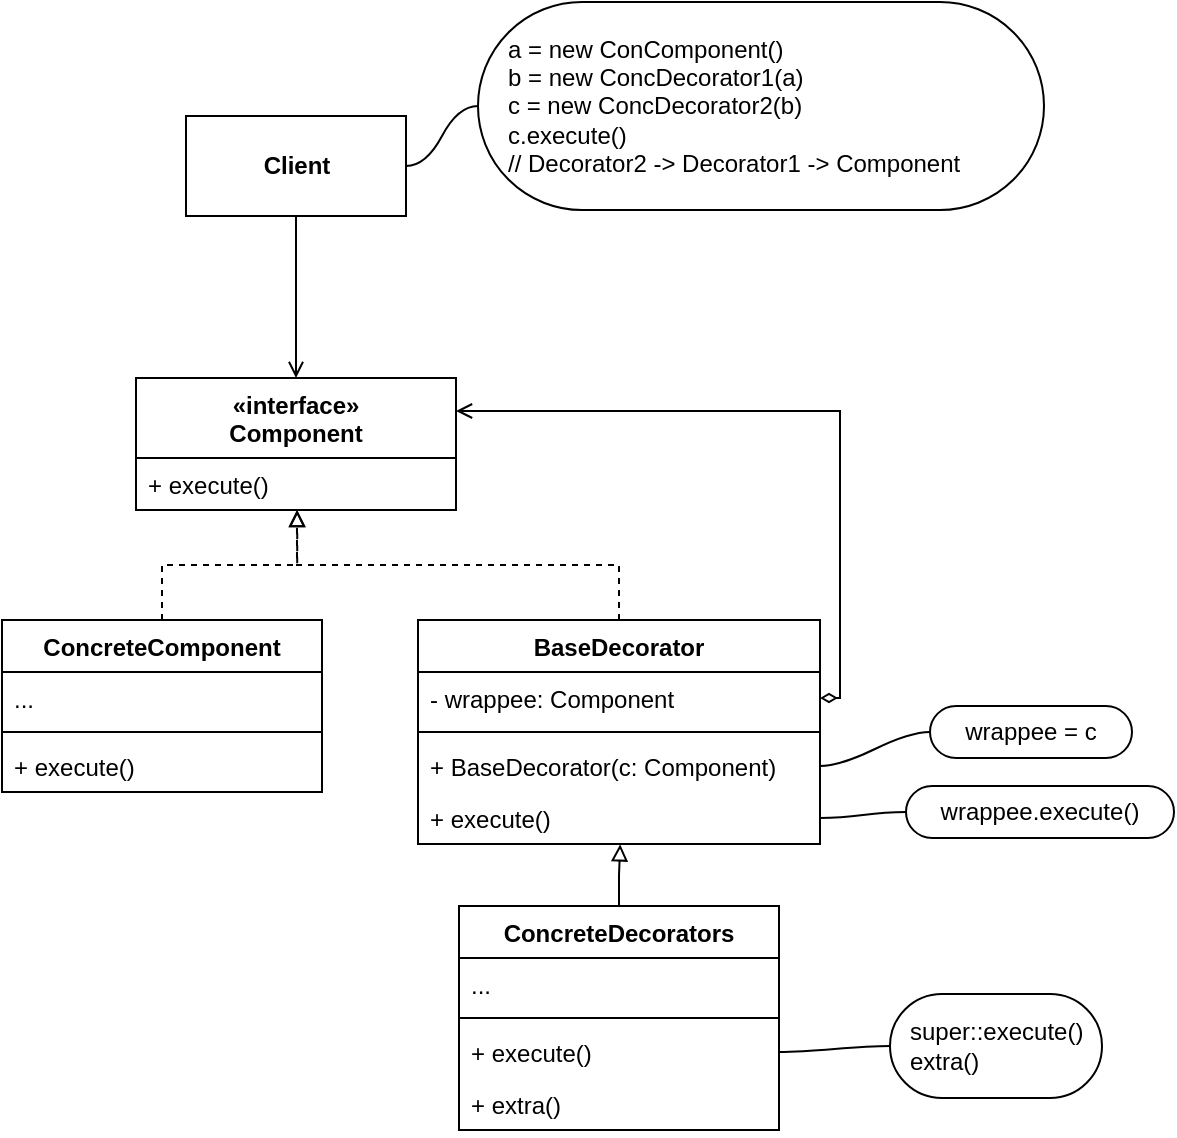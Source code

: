 <mxfile>
    <diagram id="Lh9r25SduS7LkeW2YWzv" name="Standard">
        <mxGraphModel dx="997" dy="782" grid="0" gridSize="10" guides="1" tooltips="1" connect="1" arrows="1" fold="1" page="1" pageScale="1" pageWidth="827" pageHeight="1169" math="0" shadow="0">
            <root>
                <mxCell id="0"/>
                <mxCell id="1" parent="0"/>
                <mxCell id="13" style="edgeStyle=none;html=1;exitX=0.5;exitY=1;exitDx=0;exitDy=0;entryX=0.5;entryY=0;entryDx=0;entryDy=0;endArrow=open;endFill=0;" parent="1" source="2" target="7" edge="1">
                    <mxGeometry relative="1" as="geometry"/>
                </mxCell>
                <mxCell id="2" value="Client" style="html=1;fontStyle=1" parent="1" vertex="1">
                    <mxGeometry x="213" y="94" width="110" height="50" as="geometry"/>
                </mxCell>
                <mxCell id="7" value="«interface»&#10;Component" style="swimlane;fontStyle=1;align=center;verticalAlign=top;childLayout=stackLayout;horizontal=1;startSize=40;horizontalStack=0;resizeParent=1;resizeParentMax=0;resizeLast=0;collapsible=1;marginBottom=0;" parent="1" vertex="1">
                    <mxGeometry x="188" y="225" width="160" height="66" as="geometry"/>
                </mxCell>
                <mxCell id="8" value="+ execute()" style="text;strokeColor=none;fillColor=none;align=left;verticalAlign=top;spacingLeft=4;spacingRight=4;overflow=hidden;rotatable=0;points=[[0,0.5],[1,0.5]];portConstraint=eastwest;" parent="7" vertex="1">
                    <mxGeometry y="40" width="160" height="26" as="geometry"/>
                </mxCell>
                <mxCell id="23" style="edgeStyle=orthogonalEdgeStyle;html=1;exitX=0.5;exitY=0;exitDx=0;exitDy=0;entryX=0.504;entryY=1.002;entryDx=0;entryDy=0;entryPerimeter=0;endArrow=block;endFill=0;rounded=0;dashed=1;" parent="1" source="14" target="8" edge="1">
                    <mxGeometry relative="1" as="geometry"/>
                </mxCell>
                <mxCell id="14" value="ConcreteComponent" style="swimlane;fontStyle=1;align=center;verticalAlign=top;childLayout=stackLayout;horizontal=1;startSize=26;horizontalStack=0;resizeParent=1;resizeParentMax=0;resizeLast=0;collapsible=1;marginBottom=0;" parent="1" vertex="1">
                    <mxGeometry x="121" y="346" width="160" height="86" as="geometry"/>
                </mxCell>
                <mxCell id="15" value="..." style="text;strokeColor=none;fillColor=none;align=left;verticalAlign=top;spacingLeft=4;spacingRight=4;overflow=hidden;rotatable=0;points=[[0,0.5],[1,0.5]];portConstraint=eastwest;" parent="14" vertex="1">
                    <mxGeometry y="26" width="160" height="26" as="geometry"/>
                </mxCell>
                <mxCell id="16" value="" style="line;strokeWidth=1;fillColor=none;align=left;verticalAlign=middle;spacingTop=-1;spacingLeft=3;spacingRight=3;rotatable=0;labelPosition=right;points=[];portConstraint=eastwest;" parent="14" vertex="1">
                    <mxGeometry y="52" width="160" height="8" as="geometry"/>
                </mxCell>
                <mxCell id="17" value="+ execute()" style="text;strokeColor=none;fillColor=none;align=left;verticalAlign=top;spacingLeft=4;spacingRight=4;overflow=hidden;rotatable=0;points=[[0,0.5],[1,0.5]];portConstraint=eastwest;" parent="14" vertex="1">
                    <mxGeometry y="60" width="160" height="26" as="geometry"/>
                </mxCell>
                <mxCell id="24" style="edgeStyle=orthogonalEdgeStyle;rounded=0;html=1;exitX=0.5;exitY=0;exitDx=0;exitDy=0;entryX=0.503;entryY=0.999;entryDx=0;entryDy=0;entryPerimeter=0;endArrow=block;endFill=0;dashed=1;" parent="1" source="18" target="8" edge="1">
                    <mxGeometry relative="1" as="geometry"/>
                </mxCell>
                <mxCell id="18" value="BaseDecorator" style="swimlane;fontStyle=1;align=center;verticalAlign=top;childLayout=stackLayout;horizontal=1;startSize=26;horizontalStack=0;resizeParent=1;resizeParentMax=0;resizeLast=0;collapsible=1;marginBottom=0;" parent="1" vertex="1">
                    <mxGeometry x="329" y="346" width="201" height="112" as="geometry"/>
                </mxCell>
                <mxCell id="19" value="- wrappee: Component" style="text;strokeColor=none;fillColor=none;align=left;verticalAlign=top;spacingLeft=4;spacingRight=4;overflow=hidden;rotatable=0;points=[[0,0.5],[1,0.5]];portConstraint=eastwest;" parent="18" vertex="1">
                    <mxGeometry y="26" width="201" height="26" as="geometry"/>
                </mxCell>
                <mxCell id="20" value="" style="line;strokeWidth=1;fillColor=none;align=left;verticalAlign=middle;spacingTop=-1;spacingLeft=3;spacingRight=3;rotatable=0;labelPosition=right;points=[];portConstraint=eastwest;" parent="18" vertex="1">
                    <mxGeometry y="52" width="201" height="8" as="geometry"/>
                </mxCell>
                <mxCell id="22" value="+ BaseDecorator(c: Component)" style="text;strokeColor=none;fillColor=none;align=left;verticalAlign=top;spacingLeft=4;spacingRight=4;overflow=hidden;rotatable=0;points=[[0,0.5],[1,0.5]];portConstraint=eastwest;" parent="18" vertex="1">
                    <mxGeometry y="60" width="201" height="26" as="geometry"/>
                </mxCell>
                <mxCell id="21" value="+ execute()" style="text;strokeColor=none;fillColor=none;align=left;verticalAlign=top;spacingLeft=4;spacingRight=4;overflow=hidden;rotatable=0;points=[[0,0.5],[1,0.5]];portConstraint=eastwest;" parent="18" vertex="1">
                    <mxGeometry y="86" width="201" height="26" as="geometry"/>
                </mxCell>
                <mxCell id="27" style="edgeStyle=orthogonalEdgeStyle;rounded=0;html=1;exitX=1;exitY=0.5;exitDx=0;exitDy=0;endArrow=open;endFill=0;entryX=1;entryY=0.25;entryDx=0;entryDy=0;startArrow=diamondThin;startFill=0;" parent="1" source="19" target="7" edge="1">
                    <mxGeometry relative="1" as="geometry">
                        <mxPoint x="607.2" y="385.2" as="targetPoint"/>
                    </mxGeometry>
                </mxCell>
                <mxCell id="28" value="a = new ConComponent()&lt;br&gt;b = new ConcDecorator1(a)&lt;br&gt;c = new ConcDecorator2(b)&lt;br&gt;c.execute()&lt;br&gt;// Decorator2 -&amp;gt; Decorator1 -&amp;gt; Component" style="whiteSpace=wrap;html=1;rounded=1;arcSize=50;align=left;verticalAlign=middle;strokeWidth=1;autosize=1;spacing=15;treeFolding=1;treeMoving=1;newEdgeStyle={&quot;edgeStyle&quot;:&quot;entityRelationEdgeStyle&quot;,&quot;startArrow&quot;:&quot;none&quot;,&quot;endArrow&quot;:&quot;none&quot;,&quot;segment&quot;:10,&quot;curved&quot;:1};" parent="1" vertex="1">
                    <mxGeometry x="359" y="37" width="283" height="104" as="geometry"/>
                </mxCell>
                <mxCell id="29" value="" style="edgeStyle=entityRelationEdgeStyle;startArrow=none;endArrow=none;segment=10;curved=1;rounded=0;exitX=1;exitY=0.5;exitDx=0;exitDy=0;" parent="1" source="2" target="28" edge="1">
                    <mxGeometry relative="1" as="geometry">
                        <mxPoint x="366" y="118" as="sourcePoint"/>
                    </mxGeometry>
                </mxCell>
                <mxCell id="30" value="wrappee = c" style="whiteSpace=wrap;html=1;rounded=1;arcSize=50;align=center;verticalAlign=middle;strokeWidth=1;autosize=1;spacing=4;treeFolding=1;treeMoving=1;newEdgeStyle={&quot;edgeStyle&quot;:&quot;entityRelationEdgeStyle&quot;,&quot;startArrow&quot;:&quot;none&quot;,&quot;endArrow&quot;:&quot;none&quot;,&quot;segment&quot;:10,&quot;curved&quot;:1};" parent="1" vertex="1">
                    <mxGeometry x="585" y="389" width="101" height="26" as="geometry"/>
                </mxCell>
                <mxCell id="31" value="" style="edgeStyle=entityRelationEdgeStyle;startArrow=none;endArrow=none;segment=10;curved=1;rounded=0;exitX=1;exitY=0.5;exitDx=0;exitDy=0;" parent="1" source="22" target="30" edge="1">
                    <mxGeometry relative="1" as="geometry">
                        <mxPoint x="559" y="429" as="sourcePoint"/>
                    </mxGeometry>
                </mxCell>
                <mxCell id="32" value="wrappee.execute()" style="whiteSpace=wrap;html=1;rounded=1;arcSize=50;align=center;verticalAlign=middle;strokeWidth=1;autosize=1;spacing=4;treeFolding=1;treeMoving=1;newEdgeStyle={&quot;edgeStyle&quot;:&quot;entityRelationEdgeStyle&quot;,&quot;startArrow&quot;:&quot;none&quot;,&quot;endArrow&quot;:&quot;none&quot;,&quot;segment&quot;:10,&quot;curved&quot;:1};" parent="1" vertex="1">
                    <mxGeometry x="573" y="429" width="134" height="26" as="geometry"/>
                </mxCell>
                <mxCell id="33" value="" style="edgeStyle=entityRelationEdgeStyle;startArrow=none;endArrow=none;segment=10;curved=1;rounded=0;exitX=1;exitY=0.5;exitDx=0;exitDy=0;" parent="1" source="21" target="32" edge="1">
                    <mxGeometry relative="1" as="geometry">
                        <mxPoint x="564" y="469" as="sourcePoint"/>
                    </mxGeometry>
                </mxCell>
                <mxCell id="39" style="edgeStyle=orthogonalEdgeStyle;rounded=0;html=1;exitX=0.5;exitY=0;exitDx=0;exitDy=0;entryX=0.503;entryY=1.007;entryDx=0;entryDy=0;entryPerimeter=0;startArrow=none;startFill=0;endArrow=block;endFill=0;" parent="1" source="34" target="21" edge="1">
                    <mxGeometry relative="1" as="geometry"/>
                </mxCell>
                <mxCell id="34" value="ConcreteDecorators" style="swimlane;fontStyle=1;align=center;verticalAlign=top;childLayout=stackLayout;horizontal=1;startSize=26;horizontalStack=0;resizeParent=1;resizeParentMax=0;resizeLast=0;collapsible=1;marginBottom=0;" parent="1" vertex="1">
                    <mxGeometry x="349.5" y="489" width="160" height="112" as="geometry"/>
                </mxCell>
                <mxCell id="35" value="..." style="text;strokeColor=none;fillColor=none;align=left;verticalAlign=top;spacingLeft=4;spacingRight=4;overflow=hidden;rotatable=0;points=[[0,0.5],[1,0.5]];portConstraint=eastwest;" parent="34" vertex="1">
                    <mxGeometry y="26" width="160" height="26" as="geometry"/>
                </mxCell>
                <mxCell id="36" value="" style="line;strokeWidth=1;fillColor=none;align=left;verticalAlign=middle;spacingTop=-1;spacingLeft=3;spacingRight=3;rotatable=0;labelPosition=right;points=[];portConstraint=eastwest;" parent="34" vertex="1">
                    <mxGeometry y="52" width="160" height="8" as="geometry"/>
                </mxCell>
                <mxCell id="37" value="+ execute()" style="text;strokeColor=none;fillColor=none;align=left;verticalAlign=top;spacingLeft=4;spacingRight=4;overflow=hidden;rotatable=0;points=[[0,0.5],[1,0.5]];portConstraint=eastwest;" parent="34" vertex="1">
                    <mxGeometry y="60" width="160" height="26" as="geometry"/>
                </mxCell>
                <mxCell id="38" value="+ extra()" style="text;strokeColor=none;fillColor=none;align=left;verticalAlign=top;spacingLeft=4;spacingRight=4;overflow=hidden;rotatable=0;points=[[0,0.5],[1,0.5]];portConstraint=eastwest;" parent="34" vertex="1">
                    <mxGeometry y="86" width="160" height="26" as="geometry"/>
                </mxCell>
                <mxCell id="40" value="super::execute()&lt;br&gt;extra()" style="whiteSpace=wrap;html=1;rounded=1;arcSize=50;align=left;verticalAlign=middle;strokeWidth=1;autosize=1;spacing=10;treeFolding=1;treeMoving=1;newEdgeStyle={&quot;edgeStyle&quot;:&quot;entityRelationEdgeStyle&quot;,&quot;startArrow&quot;:&quot;none&quot;,&quot;endArrow&quot;:&quot;none&quot;,&quot;segment&quot;:10,&quot;curved&quot;:1};" parent="1" vertex="1">
                    <mxGeometry x="565" y="533" width="106" height="52" as="geometry"/>
                </mxCell>
                <mxCell id="41" value="" style="edgeStyle=entityRelationEdgeStyle;startArrow=none;endArrow=none;segment=10;curved=1;rounded=0;exitX=1;exitY=0.5;exitDx=0;exitDy=0;" parent="1" source="37" target="40" edge="1">
                    <mxGeometry relative="1" as="geometry">
                        <mxPoint x="550" y="586" as="sourcePoint"/>
                    </mxGeometry>
                </mxCell>
            </root>
        </mxGraphModel>
    </diagram>
    <diagram id="MTGeTnUHWC9IaewwzcIJ" name="Practice">
        <mxGraphModel dx="997" dy="782" grid="0" gridSize="10" guides="1" tooltips="1" connect="1" arrows="1" fold="1" page="1" pageScale="1" pageWidth="827" pageHeight="1169" math="0" shadow="0">
            <root>
                <mxCell id="p4NftemY81VbafwqlQdd-0"/>
                <mxCell id="p4NftemY81VbafwqlQdd-1" parent="p4NftemY81VbafwqlQdd-0"/>
                <mxCell id="p4NftemY81VbafwqlQdd-8" style="edgeStyle=orthogonalEdgeStyle;rounded=0;html=1;exitX=0.5;exitY=1;exitDx=0;exitDy=0;entryX=0.5;entryY=0;entryDx=0;entryDy=0;startArrow=none;startFill=0;endArrow=open;endFill=0;" parent="p4NftemY81VbafwqlQdd-1" source="p4NftemY81VbafwqlQdd-2" target="p4NftemY81VbafwqlQdd-3" edge="1">
                    <mxGeometry relative="1" as="geometry"/>
                </mxCell>
                <mxCell id="p4NftemY81VbafwqlQdd-2" value="Client" style="html=1;fontStyle=1" parent="p4NftemY81VbafwqlQdd-1" vertex="1">
                    <mxGeometry x="336" y="107" width="110" height="50" as="geometry"/>
                </mxCell>
                <mxCell id="p4NftemY81VbafwqlQdd-3" value="«interface»&#10;Tank" style="swimlane;fontStyle=1;align=center;verticalAlign=top;childLayout=stackLayout;horizontal=1;startSize=39;horizontalStack=0;resizeParent=1;resizeParentMax=0;resizeLast=0;collapsible=1;marginBottom=0;" parent="p4NftemY81VbafwqlQdd-1" vertex="1">
                    <mxGeometry x="311" y="237" width="160" height="117" as="geometry"/>
                </mxCell>
                <mxCell id="p4NftemY81VbafwqlQdd-6" value="+ fire()" style="text;strokeColor=none;fillColor=none;align=left;verticalAlign=top;spacingLeft=4;spacingRight=4;overflow=hidden;rotatable=0;points=[[0,0.5],[1,0.5]];portConstraint=eastwest;" parent="p4NftemY81VbafwqlQdd-3" vertex="1">
                    <mxGeometry y="39" width="160" height="26" as="geometry"/>
                </mxCell>
                <mxCell id="p4NftemY81VbafwqlQdd-9" value="+ countermeasure()" style="text;strokeColor=none;fillColor=none;align=left;verticalAlign=top;spacingLeft=4;spacingRight=4;overflow=hidden;rotatable=0;points=[[0,0.5],[1,0.5]];portConstraint=eastwest;" parent="p4NftemY81VbafwqlQdd-3" vertex="1">
                    <mxGeometry y="65" width="160" height="26" as="geometry"/>
                </mxCell>
                <mxCell id="w73Zvp84zMGraOu_5ncO-2" value="+ getName()" style="text;strokeColor=none;fillColor=none;align=left;verticalAlign=top;spacingLeft=4;spacingRight=4;overflow=hidden;rotatable=0;points=[[0,0.5],[1,0.5]];portConstraint=eastwest;" parent="p4NftemY81VbafwqlQdd-3" vertex="1">
                    <mxGeometry y="91" width="160" height="26" as="geometry"/>
                </mxCell>
                <mxCell id="p4NftemY81VbafwqlQdd-15" style="edgeStyle=orthogonalEdgeStyle;rounded=0;html=1;exitX=0.5;exitY=0;exitDx=0;exitDy=0;startArrow=none;startFill=0;endArrow=block;endFill=0;entryX=0.502;entryY=0.996;entryDx=0;entryDy=0;entryPerimeter=0;" parent="p4NftemY81VbafwqlQdd-1" source="p4NftemY81VbafwqlQdd-10" target="w73Zvp84zMGraOu_5ncO-2" edge="1">
                    <mxGeometry relative="1" as="geometry">
                        <mxPoint x="384" y="367" as="targetPoint"/>
                    </mxGeometry>
                </mxCell>
                <mxCell id="p4NftemY81VbafwqlQdd-10" value="ConcreteTank" style="swimlane;fontStyle=1;align=center;verticalAlign=top;childLayout=stackLayout;horizontal=1;startSize=26;horizontalStack=0;resizeParent=1;resizeParentMax=0;resizeLast=0;collapsible=1;marginBottom=0;" parent="p4NftemY81VbafwqlQdd-1" vertex="1">
                    <mxGeometry x="207" y="428" width="160" height="164" as="geometry"/>
                </mxCell>
                <mxCell id="p4NftemY81VbafwqlQdd-11" value="- name: string" style="text;strokeColor=none;fillColor=none;align=left;verticalAlign=top;spacingLeft=4;spacingRight=4;overflow=hidden;rotatable=0;points=[[0,0.5],[1,0.5]];portConstraint=eastwest;" parent="p4NftemY81VbafwqlQdd-10" vertex="1">
                    <mxGeometry y="26" width="160" height="26" as="geometry"/>
                </mxCell>
                <mxCell id="p4NftemY81VbafwqlQdd-12" value="" style="line;strokeWidth=1;fillColor=none;align=left;verticalAlign=middle;spacingTop=-1;spacingLeft=3;spacingRight=3;rotatable=0;labelPosition=right;points=[];portConstraint=eastwest;" parent="p4NftemY81VbafwqlQdd-10" vertex="1">
                    <mxGeometry y="52" width="160" height="8" as="geometry"/>
                </mxCell>
                <mxCell id="p4NftemY81VbafwqlQdd-23" value="+ ConcreteTank(n: string)" style="text;strokeColor=none;fillColor=none;align=left;verticalAlign=top;spacingLeft=4;spacingRight=4;overflow=hidden;rotatable=0;points=[[0,0.5],[1,0.5]];portConstraint=eastwest;" parent="p4NftemY81VbafwqlQdd-10" vertex="1">
                    <mxGeometry y="60" width="160" height="26" as="geometry"/>
                </mxCell>
                <mxCell id="p4NftemY81VbafwqlQdd-13" value="+ fire()" style="text;strokeColor=none;fillColor=none;align=left;verticalAlign=top;spacingLeft=4;spacingRight=4;overflow=hidden;rotatable=0;points=[[0,0.5],[1,0.5]];portConstraint=eastwest;" parent="p4NftemY81VbafwqlQdd-10" vertex="1">
                    <mxGeometry y="86" width="160" height="26" as="geometry"/>
                </mxCell>
                <mxCell id="p4NftemY81VbafwqlQdd-14" value="+ countermeasure()" style="text;strokeColor=none;fillColor=none;align=left;verticalAlign=top;spacingLeft=4;spacingRight=4;overflow=hidden;rotatable=0;points=[[0,0.5],[1,0.5]];portConstraint=eastwest;" parent="p4NftemY81VbafwqlQdd-10" vertex="1">
                    <mxGeometry y="112" width="160" height="26" as="geometry"/>
                </mxCell>
                <mxCell id="w73Zvp84zMGraOu_5ncO-0" value="+ getName(): string" style="text;strokeColor=none;fillColor=none;align=left;verticalAlign=top;spacingLeft=4;spacingRight=4;overflow=hidden;rotatable=0;points=[[0,0.5],[1,0.5]];portConstraint=eastwest;" parent="p4NftemY81VbafwqlQdd-10" vertex="1">
                    <mxGeometry y="138" width="160" height="26" as="geometry"/>
                </mxCell>
                <mxCell id="p4NftemY81VbafwqlQdd-22" style="edgeStyle=orthogonalEdgeStyle;rounded=0;html=1;exitX=0.5;exitY=0;exitDx=0;exitDy=0;startArrow=none;startFill=0;endArrow=block;endFill=0;entryX=0.501;entryY=1;entryDx=0;entryDy=0;entryPerimeter=0;" parent="p4NftemY81VbafwqlQdd-1" source="p4NftemY81VbafwqlQdd-16" target="w73Zvp84zMGraOu_5ncO-2" edge="1">
                    <mxGeometry relative="1" as="geometry">
                        <mxPoint x="416" y="369" as="targetPoint"/>
                    </mxGeometry>
                </mxCell>
                <mxCell id="p4NftemY81VbafwqlQdd-16" value="TankDecorator" style="swimlane;fontStyle=1;align=center;verticalAlign=top;childLayout=stackLayout;horizontal=1;startSize=26;horizontalStack=0;resizeParent=1;resizeParentMax=0;resizeLast=0;collapsible=1;marginBottom=0;" parent="p4NftemY81VbafwqlQdd-1" vertex="1">
                    <mxGeometry x="424" y="428" width="160" height="164" as="geometry"/>
                </mxCell>
                <mxCell id="p4NftemY81VbafwqlQdd-17" value="# wrappee: Tank" style="text;strokeColor=none;fillColor=none;align=left;verticalAlign=top;spacingLeft=4;spacingRight=4;overflow=hidden;rotatable=0;points=[[0,0.5],[1,0.5]];portConstraint=eastwest;" parent="p4NftemY81VbafwqlQdd-16" vertex="1">
                    <mxGeometry y="26" width="160" height="26" as="geometry"/>
                </mxCell>
                <mxCell id="p4NftemY81VbafwqlQdd-18" value="" style="line;strokeWidth=1;fillColor=none;align=left;verticalAlign=middle;spacingTop=-1;spacingLeft=3;spacingRight=3;rotatable=0;labelPosition=right;points=[];portConstraint=eastwest;" parent="p4NftemY81VbafwqlQdd-16" vertex="1">
                    <mxGeometry y="52" width="160" height="8" as="geometry"/>
                </mxCell>
                <mxCell id="p4NftemY81VbafwqlQdd-19" value="+ TankDecorator(t: Tank)" style="text;strokeColor=none;fillColor=none;align=left;verticalAlign=top;spacingLeft=4;spacingRight=4;overflow=hidden;rotatable=0;points=[[0,0.5],[1,0.5]];portConstraint=eastwest;" parent="p4NftemY81VbafwqlQdd-16" vertex="1">
                    <mxGeometry y="60" width="160" height="26" as="geometry"/>
                </mxCell>
                <mxCell id="p4NftemY81VbafwqlQdd-20" value="+ fire()" style="text;strokeColor=none;fillColor=none;align=left;verticalAlign=top;spacingLeft=4;spacingRight=4;overflow=hidden;rotatable=0;points=[[0,0.5],[1,0.5]];portConstraint=eastwest;" parent="p4NftemY81VbafwqlQdd-16" vertex="1">
                    <mxGeometry y="86" width="160" height="26" as="geometry"/>
                </mxCell>
                <mxCell id="p4NftemY81VbafwqlQdd-21" value="+ countermeasure()" style="text;strokeColor=none;fillColor=none;align=left;verticalAlign=top;spacingLeft=4;spacingRight=4;overflow=hidden;rotatable=0;points=[[0,0.5],[1,0.5]];portConstraint=eastwest;" parent="p4NftemY81VbafwqlQdd-16" vertex="1">
                    <mxGeometry y="112" width="160" height="26" as="geometry"/>
                </mxCell>
                <mxCell id="w73Zvp84zMGraOu_5ncO-1" value="+ getName()" style="text;strokeColor=none;fillColor=none;align=left;verticalAlign=top;spacingLeft=4;spacingRight=4;overflow=hidden;rotatable=0;points=[[0,0.5],[1,0.5]];portConstraint=eastwest;" parent="p4NftemY81VbafwqlQdd-16" vertex="1">
                    <mxGeometry y="138" width="160" height="26" as="geometry"/>
                </mxCell>
                <mxCell id="p4NftemY81VbafwqlQdd-30" style="edgeStyle=orthogonalEdgeStyle;rounded=0;html=1;exitX=0.5;exitY=0;exitDx=0;exitDy=0;startArrow=none;startFill=0;endArrow=block;endFill=0;entryX=0.497;entryY=0.997;entryDx=0;entryDy=0;entryPerimeter=0;" parent="p4NftemY81VbafwqlQdd-1" source="p4NftemY81VbafwqlQdd-24" target="w73Zvp84zMGraOu_5ncO-1" edge="1">
                    <mxGeometry relative="1" as="geometry">
                        <mxPoint x="492" y="605" as="targetPoint"/>
                    </mxGeometry>
                </mxCell>
                <mxCell id="p4NftemY81VbafwqlQdd-24" value="IRSmokeDecorator" style="swimlane;fontStyle=1;align=center;verticalAlign=top;childLayout=stackLayout;horizontal=1;startSize=26;horizontalStack=0;resizeParent=1;resizeParentMax=0;resizeLast=0;collapsible=1;marginBottom=0;" parent="p4NftemY81VbafwqlQdd-1" vertex="1">
                    <mxGeometry x="347" y="718" width="181" height="78" as="geometry"/>
                </mxCell>
                <mxCell id="p4NftemY81VbafwqlQdd-29" value="+ IRSmokeDecorator(t: Tank)" style="text;strokeColor=none;fillColor=none;align=left;verticalAlign=top;spacingLeft=4;spacingRight=4;overflow=hidden;rotatable=0;points=[[0,0.5],[1,0.5]];portConstraint=eastwest;" parent="p4NftemY81VbafwqlQdd-24" vertex="1">
                    <mxGeometry y="26" width="181" height="26" as="geometry"/>
                </mxCell>
                <mxCell id="p4NftemY81VbafwqlQdd-27" value="+ countermeasure()" style="text;strokeColor=none;fillColor=none;align=left;verticalAlign=top;spacingLeft=4;spacingRight=4;overflow=hidden;rotatable=0;points=[[0,0.5],[1,0.5]];portConstraint=eastwest;" parent="p4NftemY81VbafwqlQdd-24" vertex="1">
                    <mxGeometry y="52" width="181" height="26" as="geometry"/>
                </mxCell>
                <mxCell id="p4NftemY81VbafwqlQdd-28" style="edgeStyle=orthogonalEdgeStyle;rounded=0;html=1;exitX=1;exitY=0.5;exitDx=0;exitDy=0;entryX=1;entryY=0.25;entryDx=0;entryDy=0;startArrow=diamondThin;startFill=0;endArrow=open;endFill=0;" parent="p4NftemY81VbafwqlQdd-1" source="p4NftemY81VbafwqlQdd-17" target="p4NftemY81VbafwqlQdd-3" edge="1">
                    <mxGeometry relative="1" as="geometry"/>
                </mxCell>
                <mxCell id="p4NftemY81VbafwqlQdd-35" style="edgeStyle=orthogonalEdgeStyle;rounded=0;html=1;exitX=0.5;exitY=0;exitDx=0;exitDy=0;startArrow=none;startFill=0;endArrow=block;endFill=0;" parent="p4NftemY81VbafwqlQdd-1" source="p4NftemY81VbafwqlQdd-31" edge="1">
                    <mxGeometry relative="1" as="geometry">
                        <mxPoint x="503" y="592" as="targetPoint"/>
                    </mxGeometry>
                </mxCell>
                <mxCell id="p4NftemY81VbafwqlQdd-31" value="ActiveProtection" style="swimlane;fontStyle=1;align=center;verticalAlign=top;childLayout=stackLayout;horizontal=1;startSize=26;horizontalStack=0;resizeParent=1;resizeParentMax=0;resizeLast=0;collapsible=1;marginBottom=0;" parent="p4NftemY81VbafwqlQdd-1" vertex="1">
                    <mxGeometry x="540" y="718" width="160" height="78" as="geometry"/>
                </mxCell>
                <mxCell id="p4NftemY81VbafwqlQdd-34" value="+ ActiveProtection(t: Tank)" style="text;strokeColor=none;fillColor=none;align=left;verticalAlign=top;spacingLeft=4;spacingRight=4;overflow=hidden;rotatable=0;points=[[0,0.5],[1,0.5]];portConstraint=eastwest;" parent="p4NftemY81VbafwqlQdd-31" vertex="1">
                    <mxGeometry y="26" width="160" height="26" as="geometry"/>
                </mxCell>
                <mxCell id="p4NftemY81VbafwqlQdd-36" value="+ countermeasure()" style="text;strokeColor=none;fillColor=none;align=left;verticalAlign=top;spacingLeft=4;spacingRight=4;overflow=hidden;rotatable=0;points=[[0,0.5],[1,0.5]];portConstraint=eastwest;" parent="p4NftemY81VbafwqlQdd-31" vertex="1">
                    <mxGeometry y="52" width="160" height="26" as="geometry"/>
                </mxCell>
                <mxCell id="p4NftemY81VbafwqlQdd-42" style="edgeStyle=orthogonalEdgeStyle;rounded=0;html=1;exitX=0.5;exitY=0;exitDx=0;exitDy=0;startArrow=none;startFill=0;endArrow=block;endFill=0;entryX=0.495;entryY=0.997;entryDx=0;entryDy=0;entryPerimeter=0;" parent="p4NftemY81VbafwqlQdd-1" source="p4NftemY81VbafwqlQdd-37" target="w73Zvp84zMGraOu_5ncO-1" edge="1">
                    <mxGeometry relative="1" as="geometry">
                        <mxPoint x="504" y="593" as="targetPoint"/>
                    </mxGeometry>
                </mxCell>
                <mxCell id="p4NftemY81VbafwqlQdd-37" value="ReactiveArmorDecorator" style="swimlane;fontStyle=1;align=center;verticalAlign=top;childLayout=stackLayout;horizontal=1;startSize=26;horizontalStack=0;resizeParent=1;resizeParentMax=0;resizeLast=0;collapsible=1;marginBottom=0;" parent="p4NftemY81VbafwqlQdd-1" vertex="1">
                    <mxGeometry x="132" y="718" width="199" height="78" as="geometry"/>
                </mxCell>
                <mxCell id="p4NftemY81VbafwqlQdd-40" value="+ ReactiveArmorDecorator(t: Tank)" style="text;strokeColor=none;fillColor=none;align=left;verticalAlign=top;spacingLeft=4;spacingRight=4;overflow=hidden;rotatable=0;points=[[0,0.5],[1,0.5]];portConstraint=eastwest;" parent="p4NftemY81VbafwqlQdd-37" vertex="1">
                    <mxGeometry y="26" width="199" height="26" as="geometry"/>
                </mxCell>
                <mxCell id="p4NftemY81VbafwqlQdd-41" value="+ countermeasure()" style="text;strokeColor=none;fillColor=none;align=left;verticalAlign=top;spacingLeft=4;spacingRight=4;overflow=hidden;rotatable=0;points=[[0,0.5],[1,0.5]];portConstraint=eastwest;" parent="p4NftemY81VbafwqlQdd-37" vertex="1">
                    <mxGeometry y="52" width="199" height="26" as="geometry"/>
                </mxCell>
            </root>
        </mxGraphModel>
    </diagram>
</mxfile>